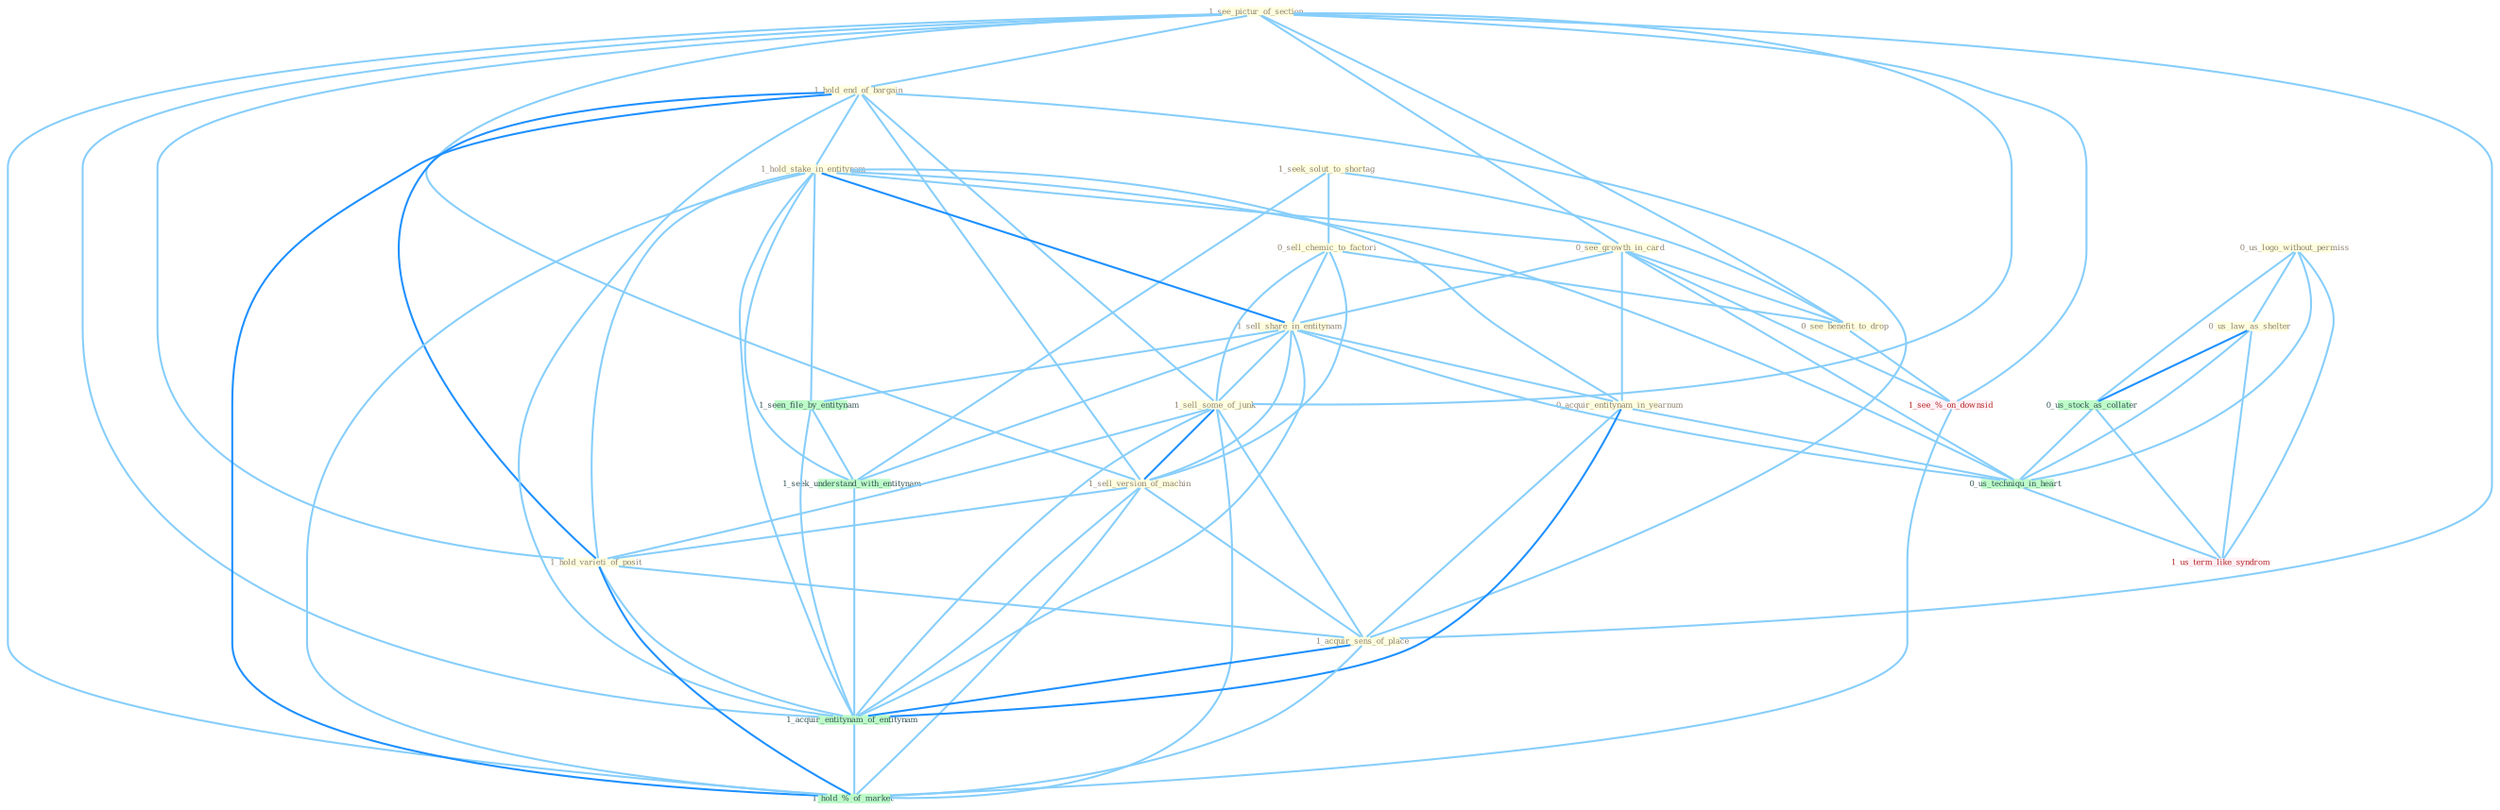 Graph G{ 
    node
    [shape=polygon,style=filled,width=.5,height=.06,color="#BDFCC9",fixedsize=true,fontsize=4,
    fontcolor="#2f4f4f"];
    {node
    [color="#ffffe0", fontcolor="#8b7d6b"] "1_see_pictur_of_section " "1_seek_solut_to_shortag " "0_sell_chemic_to_factori " "1_hold_end_of_bargain " "1_hold_stake_in_entitynam " "0_see_growth_in_card " "1_sell_share_in_entitynam " "1_sell_some_of_junk " "0_us_logo_without_permiss " "1_sell_version_of_machin " "1_hold_varieti_of_posit " "0_acquir_entitynam_in_yearnum " "1_acquir_sens_of_place " "0_see_benefit_to_drop " "0_us_law_as_shelter "}
{node [color="#fff0f5", fontcolor="#b22222"] "1_see_%_on_downsid " "1_us_term_like_syndrom "}
edge [color="#B0E2FF"];

	"1_see_pictur_of_section " -- "1_hold_end_of_bargain " [w="1", color="#87cefa" ];
	"1_see_pictur_of_section " -- "0_see_growth_in_card " [w="1", color="#87cefa" ];
	"1_see_pictur_of_section " -- "1_sell_some_of_junk " [w="1", color="#87cefa" ];
	"1_see_pictur_of_section " -- "1_sell_version_of_machin " [w="1", color="#87cefa" ];
	"1_see_pictur_of_section " -- "1_hold_varieti_of_posit " [w="1", color="#87cefa" ];
	"1_see_pictur_of_section " -- "1_acquir_sens_of_place " [w="1", color="#87cefa" ];
	"1_see_pictur_of_section " -- "0_see_benefit_to_drop " [w="1", color="#87cefa" ];
	"1_see_pictur_of_section " -- "1_acquir_entitynam_of_entitynam " [w="1", color="#87cefa" ];
	"1_see_pictur_of_section " -- "1_see_%_on_downsid " [w="1", color="#87cefa" ];
	"1_see_pictur_of_section " -- "1_hold_%_of_market " [w="1", color="#87cefa" ];
	"1_seek_solut_to_shortag " -- "0_sell_chemic_to_factori " [w="1", color="#87cefa" ];
	"1_seek_solut_to_shortag " -- "0_see_benefit_to_drop " [w="1", color="#87cefa" ];
	"1_seek_solut_to_shortag " -- "1_seek_understand_with_entitynam " [w="1", color="#87cefa" ];
	"0_sell_chemic_to_factori " -- "1_sell_share_in_entitynam " [w="1", color="#87cefa" ];
	"0_sell_chemic_to_factori " -- "1_sell_some_of_junk " [w="1", color="#87cefa" ];
	"0_sell_chemic_to_factori " -- "1_sell_version_of_machin " [w="1", color="#87cefa" ];
	"0_sell_chemic_to_factori " -- "0_see_benefit_to_drop " [w="1", color="#87cefa" ];
	"1_hold_end_of_bargain " -- "1_hold_stake_in_entitynam " [w="1", color="#87cefa" ];
	"1_hold_end_of_bargain " -- "1_sell_some_of_junk " [w="1", color="#87cefa" ];
	"1_hold_end_of_bargain " -- "1_sell_version_of_machin " [w="1", color="#87cefa" ];
	"1_hold_end_of_bargain " -- "1_hold_varieti_of_posit " [w="2", color="#1e90ff" , len=0.8];
	"1_hold_end_of_bargain " -- "1_acquir_sens_of_place " [w="1", color="#87cefa" ];
	"1_hold_end_of_bargain " -- "1_acquir_entitynam_of_entitynam " [w="1", color="#87cefa" ];
	"1_hold_end_of_bargain " -- "1_hold_%_of_market " [w="2", color="#1e90ff" , len=0.8];
	"1_hold_stake_in_entitynam " -- "0_see_growth_in_card " [w="1", color="#87cefa" ];
	"1_hold_stake_in_entitynam " -- "1_sell_share_in_entitynam " [w="2", color="#1e90ff" , len=0.8];
	"1_hold_stake_in_entitynam " -- "1_hold_varieti_of_posit " [w="1", color="#87cefa" ];
	"1_hold_stake_in_entitynam " -- "0_acquir_entitynam_in_yearnum " [w="1", color="#87cefa" ];
	"1_hold_stake_in_entitynam " -- "1_seen_file_by_entitynam " [w="1", color="#87cefa" ];
	"1_hold_stake_in_entitynam " -- "1_seek_understand_with_entitynam " [w="1", color="#87cefa" ];
	"1_hold_stake_in_entitynam " -- "1_acquir_entitynam_of_entitynam " [w="1", color="#87cefa" ];
	"1_hold_stake_in_entitynam " -- "0_us_techniqu_in_heart " [w="1", color="#87cefa" ];
	"1_hold_stake_in_entitynam " -- "1_hold_%_of_market " [w="1", color="#87cefa" ];
	"0_see_growth_in_card " -- "1_sell_share_in_entitynam " [w="1", color="#87cefa" ];
	"0_see_growth_in_card " -- "0_acquir_entitynam_in_yearnum " [w="1", color="#87cefa" ];
	"0_see_growth_in_card " -- "0_see_benefit_to_drop " [w="1", color="#87cefa" ];
	"0_see_growth_in_card " -- "0_us_techniqu_in_heart " [w="1", color="#87cefa" ];
	"0_see_growth_in_card " -- "1_see_%_on_downsid " [w="1", color="#87cefa" ];
	"1_sell_share_in_entitynam " -- "1_sell_some_of_junk " [w="1", color="#87cefa" ];
	"1_sell_share_in_entitynam " -- "1_sell_version_of_machin " [w="1", color="#87cefa" ];
	"1_sell_share_in_entitynam " -- "0_acquir_entitynam_in_yearnum " [w="1", color="#87cefa" ];
	"1_sell_share_in_entitynam " -- "1_seen_file_by_entitynam " [w="1", color="#87cefa" ];
	"1_sell_share_in_entitynam " -- "1_seek_understand_with_entitynam " [w="1", color="#87cefa" ];
	"1_sell_share_in_entitynam " -- "1_acquir_entitynam_of_entitynam " [w="1", color="#87cefa" ];
	"1_sell_share_in_entitynam " -- "0_us_techniqu_in_heart " [w="1", color="#87cefa" ];
	"1_sell_some_of_junk " -- "1_sell_version_of_machin " [w="2", color="#1e90ff" , len=0.8];
	"1_sell_some_of_junk " -- "1_hold_varieti_of_posit " [w="1", color="#87cefa" ];
	"1_sell_some_of_junk " -- "1_acquir_sens_of_place " [w="1", color="#87cefa" ];
	"1_sell_some_of_junk " -- "1_acquir_entitynam_of_entitynam " [w="1", color="#87cefa" ];
	"1_sell_some_of_junk " -- "1_hold_%_of_market " [w="1", color="#87cefa" ];
	"0_us_logo_without_permiss " -- "0_us_law_as_shelter " [w="1", color="#87cefa" ];
	"0_us_logo_without_permiss " -- "0_us_stock_as_collater " [w="1", color="#87cefa" ];
	"0_us_logo_without_permiss " -- "0_us_techniqu_in_heart " [w="1", color="#87cefa" ];
	"0_us_logo_without_permiss " -- "1_us_term_like_syndrom " [w="1", color="#87cefa" ];
	"1_sell_version_of_machin " -- "1_hold_varieti_of_posit " [w="1", color="#87cefa" ];
	"1_sell_version_of_machin " -- "1_acquir_sens_of_place " [w="1", color="#87cefa" ];
	"1_sell_version_of_machin " -- "1_acquir_entitynam_of_entitynam " [w="1", color="#87cefa" ];
	"1_sell_version_of_machin " -- "1_hold_%_of_market " [w="1", color="#87cefa" ];
	"1_hold_varieti_of_posit " -- "1_acquir_sens_of_place " [w="1", color="#87cefa" ];
	"1_hold_varieti_of_posit " -- "1_acquir_entitynam_of_entitynam " [w="1", color="#87cefa" ];
	"1_hold_varieti_of_posit " -- "1_hold_%_of_market " [w="2", color="#1e90ff" , len=0.8];
	"0_acquir_entitynam_in_yearnum " -- "1_acquir_sens_of_place " [w="1", color="#87cefa" ];
	"0_acquir_entitynam_in_yearnum " -- "1_acquir_entitynam_of_entitynam " [w="2", color="#1e90ff" , len=0.8];
	"0_acquir_entitynam_in_yearnum " -- "0_us_techniqu_in_heart " [w="1", color="#87cefa" ];
	"1_acquir_sens_of_place " -- "1_acquir_entitynam_of_entitynam " [w="2", color="#1e90ff" , len=0.8];
	"1_acquir_sens_of_place " -- "1_hold_%_of_market " [w="1", color="#87cefa" ];
	"0_see_benefit_to_drop " -- "1_see_%_on_downsid " [w="1", color="#87cefa" ];
	"0_us_law_as_shelter " -- "0_us_stock_as_collater " [w="2", color="#1e90ff" , len=0.8];
	"0_us_law_as_shelter " -- "0_us_techniqu_in_heart " [w="1", color="#87cefa" ];
	"0_us_law_as_shelter " -- "1_us_term_like_syndrom " [w="1", color="#87cefa" ];
	"1_seen_file_by_entitynam " -- "1_seek_understand_with_entitynam " [w="1", color="#87cefa" ];
	"1_seen_file_by_entitynam " -- "1_acquir_entitynam_of_entitynam " [w="1", color="#87cefa" ];
	"0_us_stock_as_collater " -- "0_us_techniqu_in_heart " [w="1", color="#87cefa" ];
	"0_us_stock_as_collater " -- "1_us_term_like_syndrom " [w="1", color="#87cefa" ];
	"1_seek_understand_with_entitynam " -- "1_acquir_entitynam_of_entitynam " [w="1", color="#87cefa" ];
	"1_acquir_entitynam_of_entitynam " -- "1_hold_%_of_market " [w="1", color="#87cefa" ];
	"0_us_techniqu_in_heart " -- "1_us_term_like_syndrom " [w="1", color="#87cefa" ];
	"1_see_%_on_downsid " -- "1_hold_%_of_market " [w="1", color="#87cefa" ];
}